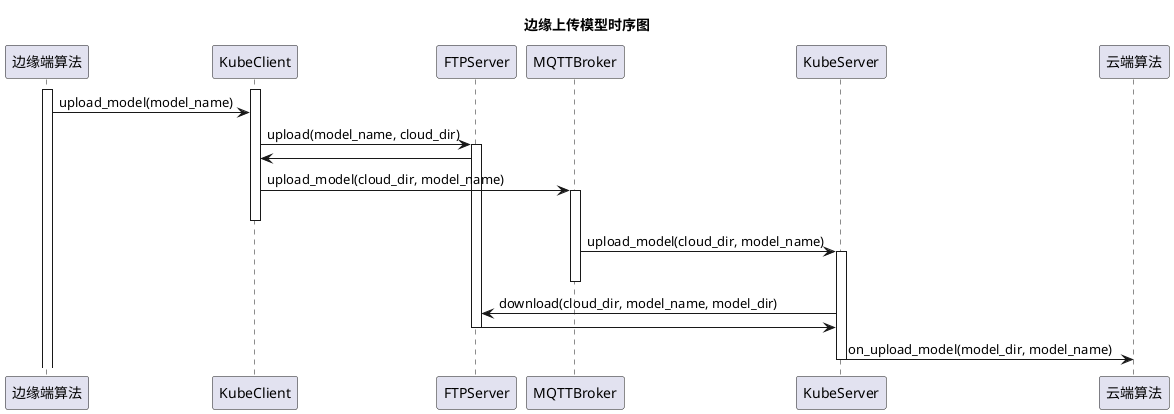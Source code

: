 @startuml 边缘上传模型
title 边缘上传模型时序图
activate 边缘端算法
activate KubeClient
边缘端算法 -> KubeClient :  upload_model(model_name)
KubeClient -> FTPServer : upload(model_name, cloud_dir)
activate FTPServer
FTPServer -> KubeClient: 
KubeClient -> MQTTBroker : upload_model(cloud_dir, model_name)
activate MQTTBroker
deactivate KubeClient
MQTTBroker -> KubeServer: upload_model(cloud_dir, model_name)
activate KubeServer
deactivate MQTTBroker
KubeServer -> FTPServer: download(cloud_dir, model_name, model_dir)
FTPServer ->  KubeServer: 
deactivate FTPServer
KubeServer -> 云端算法: on_upload_model(model_dir, model_name)
deactivate KubeServer

@endumla